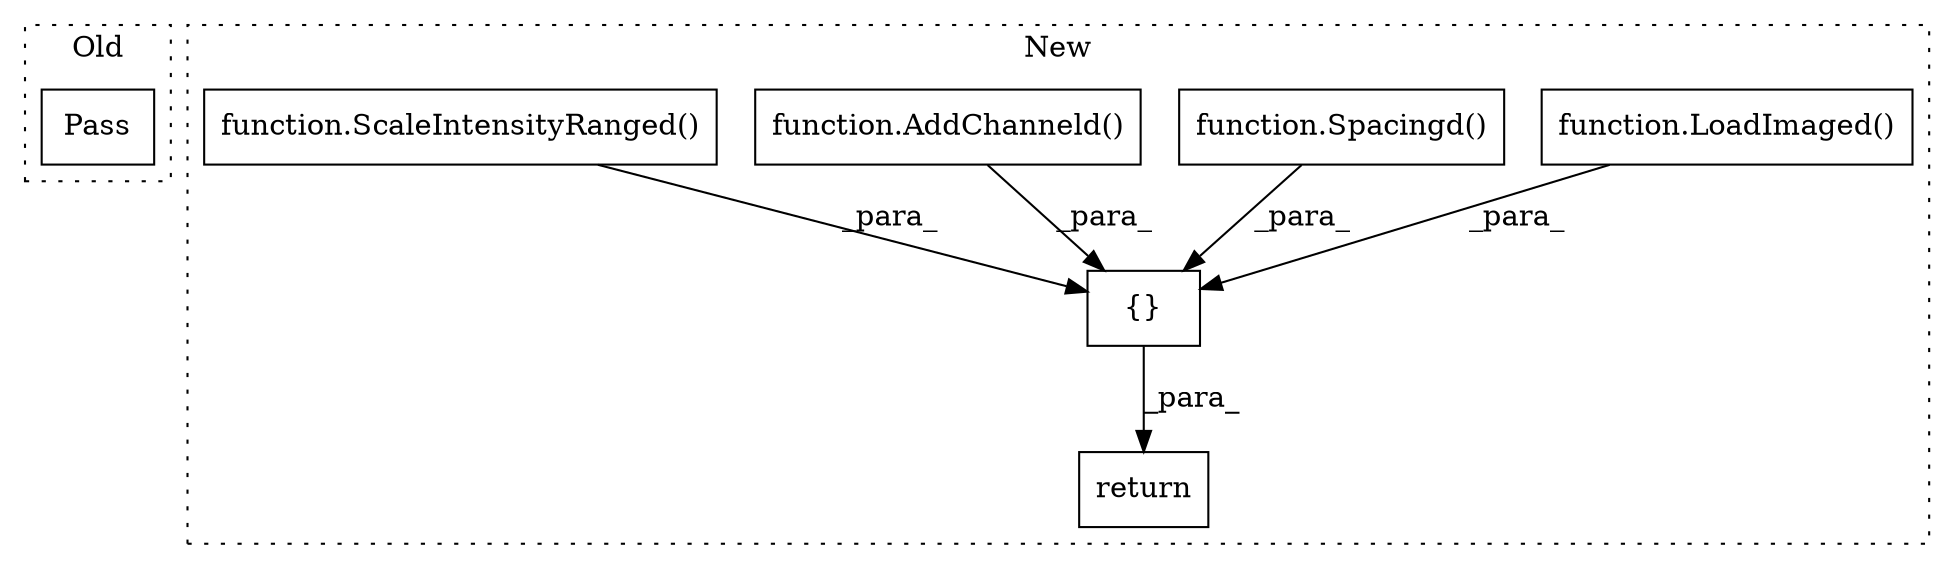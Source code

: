 digraph G {
subgraph cluster0 {
1 [label="Pass" a="62" s="373" l="4" shape="box"];
label = "Old";
style="dotted";
}
subgraph cluster1 {
2 [label="function.LoadImaged()" a="75" s="1052" l="24" shape="box"];
3 [label="{}" a="59" s="1038,1278" l="14,0" shape="box"];
4 [label="function.Spacingd()" a="75" s="1129" l="46" shape="box"];
5 [label="function.AddChanneld()" a="75" s="1090" l="25" shape="box"];
6 [label="return" a="93" s="1031" l="7" shape="box"];
7 [label="function.ScaleIntensityRanged()" a="75" s="1189" l="89" shape="box"];
label = "New";
style="dotted";
}
2 -> 3 [label="_para_"];
3 -> 6 [label="_para_"];
4 -> 3 [label="_para_"];
5 -> 3 [label="_para_"];
7 -> 3 [label="_para_"];
}
